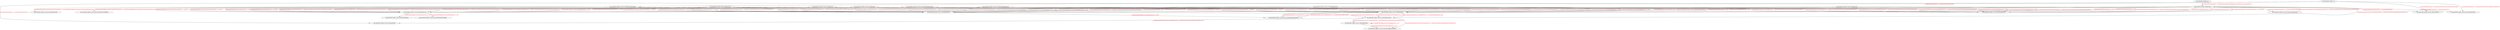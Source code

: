 digraph G {
com_farmerbb_taskbar_MainActivity -> com_farmerbb_taskbar_activity_ImportSettingsActivity [label="Lcom/farmerbb/taskbar/MainActivity;=>onCreate(Landroid/os/Bundle;)V", fontcolor="red"];
com_farmerbb_taskbar_MainActivity -> com_farmerbb_taskbar_activity_StartTaskbarActivity [label="Lcom/farmerbb/taskbar/MainActivity;=>a(Landroid/os/Bundle;)V", fontcolor="red"];
com_farmerbb_taskbar_MainActivity -> com_farmerbb_taskbar_activity_ShortcutActivity [label="Lcom/farmerbb/taskbar/MainActivity;=>a(Landroid/os/Bundle;)V", fontcolor="red"];
com_farmerbb_taskbar_MainActivity -> com_farmerbb_taskbar_service_TaskbarService [label="Lcom/farmerbb/taskbar/MainActivity;=>k()V", fontcolor="red"];
com_farmerbb_taskbar_MainActivity -> com_farmerbb_taskbar_service_StartMenuService [label="Lcom/farmerbb/taskbar/MainActivity;=>k()V", fontcolor="red"];
com_farmerbb_taskbar_MainActivity -> com_farmerbb_taskbar_service_DashboardService [label="Lcom/farmerbb/taskbar/MainActivity;=>k()V", fontcolor="red"];
com_farmerbb_taskbar_MainActivity -> com_farmerbb_taskbar_service_NotificationService [label="Lcom/farmerbb/taskbar/MainActivity;=>k()V", fontcolor="red"];
com_farmerbb_taskbar_MainActivity -> com_farmerbb_taskbar_service_TaskbarService [label="Lcom/farmerbb/taskbar/MainActivity;=>l()V", fontcolor="red"];
com_farmerbb_taskbar_MainActivity -> com_farmerbb_taskbar_service_StartMenuService [label="Lcom/farmerbb/taskbar/MainActivity;=>l()V", fontcolor="red"];
com_farmerbb_taskbar_MainActivity -> com_farmerbb_taskbar_service_DashboardService [label="Lcom/farmerbb/taskbar/MainActivity;=>l()V", fontcolor="red"];
com_farmerbb_taskbar_MainActivity -> com_farmerbb_taskbar_service_NotificationService [label="Lcom/farmerbb/taskbar/MainActivity;=>l()V", fontcolor="red"];
com_farmerbb_taskbar_activity_InvisibleActivityFreeform -> com_farmerbb_taskbar_service_TaskbarService [label="Lcom/farmerbb/taskbar/activity/InvisibleActivityFreeform;=>onStart()V", fontcolor="red"];
com_farmerbb_taskbar_activity_InvisibleActivityFreeform -> com_farmerbb_taskbar_service_StartMenuService [label="Lcom/farmerbb/taskbar/activity/InvisibleActivityFreeform;=>onStart()V", fontcolor="red"];
com_farmerbb_taskbar_activity_InvisibleActivityFreeform -> com_farmerbb_taskbar_service_DashboardService [label="Lcom/farmerbb/taskbar/activity/InvisibleActivityFreeform;=>onStart()V", fontcolor="red"];
com_farmerbb_taskbar_activity_InvisibleActivityFreeform -> com_farmerbb_taskbar_service_TaskbarService [label="Lcom/farmerbb/taskbar/activity/InvisibleActivityFreeform;=>onStop()V", fontcolor="red"];
com_farmerbb_taskbar_activity_InvisibleActivityFreeform -> com_farmerbb_taskbar_service_StartMenuService [label="Lcom/farmerbb/taskbar/activity/InvisibleActivityFreeform;=>onStop()V", fontcolor="red"];
com_farmerbb_taskbar_activity_InvisibleActivityFreeform -> com_farmerbb_taskbar_service_DashboardService [label="Lcom/farmerbb/taskbar/activity/InvisibleActivityFreeform;=>onStop()V", fontcolor="red"];
com_farmerbb_taskbar_activity_InvisibleActivityFreeform -> com_farmerbb_taskbar_activity_InvisibleActivityAlt [label="Lcom/farmerbb/taskbar/activity/InvisibleActivityFreeform;=>a(Lcom/farmerbb/taskbar/c/e;Landroid/content/SharedPreferences;)V", fontcolor="red"];
com_farmerbb_taskbar_activity_InvisibleActivityFreeform -> com_farmerbb_taskbar_activity_dark_InvisibleActivityAltDark [label="Lcom/farmerbb/taskbar/activity/InvisibleActivityFreeform;=>a(Lcom/farmerbb/taskbar/c/e;Landroid/content/SharedPreferences;)V", fontcolor="red"];
com_farmerbb_taskbar_activity_HomeActivity -> com_farmerbb_taskbar_service_TaskbarService [label="Lcom/farmerbb/taskbar/activity/HomeActivity;=>onStop()V", fontcolor="red"];
com_farmerbb_taskbar_activity_HomeActivity -> com_farmerbb_taskbar_service_StartMenuService [label="Lcom/farmerbb/taskbar/activity/HomeActivity;=>onStop()V", fontcolor="red"];
com_farmerbb_taskbar_activity_HomeActivity -> com_farmerbb_taskbar_service_DashboardService [label="Lcom/farmerbb/taskbar/activity/HomeActivity;=>onStop()V", fontcolor="red"];
com_farmerbb_taskbar_activity_HomeActivity -> com_farmerbb_taskbar_service_TaskbarService [label="Lcom/farmerbb/taskbar/activity/HomeActivity$1;=>onReceive(Landroid/content/Context;Landroid/content/Intent;)V", fontcolor="red"];
com_farmerbb_taskbar_activity_HomeActivity -> com_farmerbb_taskbar_service_StartMenuService [label="Lcom/farmerbb/taskbar/activity/HomeActivity$1;=>onReceive(Landroid/content/Context;Landroid/content/Intent;)V", fontcolor="red"];
com_farmerbb_taskbar_activity_HomeActivity -> com_farmerbb_taskbar_service_DashboardService [label="Lcom/farmerbb/taskbar/activity/HomeActivity$1;=>onReceive(Landroid/content/Context;Landroid/content/Intent;)V", fontcolor="red"];
com_farmerbb_taskbar_activity_HomeActivity -> com_farmerbb_taskbar_service_TaskbarService [label="Lcom/farmerbb/taskbar/activity/HomeActivity;=>d()V", fontcolor="red"];
com_farmerbb_taskbar_activity_HomeActivity -> com_farmerbb_taskbar_service_StartMenuService [label="Lcom/farmerbb/taskbar/activity/HomeActivity;=>d()V", fontcolor="red"];
com_farmerbb_taskbar_activity_HomeActivity -> com_farmerbb_taskbar_service_DashboardService [label="Lcom/farmerbb/taskbar/activity/HomeActivity;=>d()V", fontcolor="red"];
com_farmerbb_taskbar_service_NotificationService -> com_farmerbb_taskbar_MainActivity [label="Lcom/farmerbb/taskbar/service/NotificationService;=>onCreate()V", fontcolor="red"];
com_farmerbb_taskbar_receiver_BootReceiver -> com_farmerbb_taskbar_service_TaskbarService [label="Lcom/farmerbb/taskbar/receiver/BootReceiver;=>onReceive(Landroid/content/Context;Landroid/content/Intent;)V", fontcolor="red"];
com_farmerbb_taskbar_receiver_BootReceiver -> com_farmerbb_taskbar_service_StartMenuService [label="Lcom/farmerbb/taskbar/receiver/BootReceiver;=>onReceive(Landroid/content/Context;Landroid/content/Intent;)V", fontcolor="red"];
com_farmerbb_taskbar_receiver_BootReceiver -> com_farmerbb_taskbar_service_DashboardService [label="Lcom/farmerbb/taskbar/receiver/BootReceiver;=>onReceive(Landroid/content/Context;Landroid/content/Intent;)V", fontcolor="red"];
com_farmerbb_taskbar_receiver_BootReceiver -> com_farmerbb_taskbar_service_NotificationService [label="Lcom/farmerbb/taskbar/receiver/BootReceiver;=>onReceive(Landroid/content/Context;Landroid/content/Intent;)V", fontcolor="red"];
com_farmerbb_taskbar_receiver_QuitReceiver -> com_farmerbb_taskbar_service_TaskbarService [label="Lcom/farmerbb/taskbar/receiver/QuitReceiver;=>onReceive(Landroid/content/Context;Landroid/content/Intent;)V", fontcolor="red"];
com_farmerbb_taskbar_receiver_QuitReceiver -> com_farmerbb_taskbar_service_StartMenuService [label="Lcom/farmerbb/taskbar/receiver/QuitReceiver;=>onReceive(Landroid/content/Context;Landroid/content/Intent;)V", fontcolor="red"];
com_farmerbb_taskbar_receiver_QuitReceiver -> com_farmerbb_taskbar_service_DashboardService [label="Lcom/farmerbb/taskbar/receiver/QuitReceiver;=>onReceive(Landroid/content/Context;Landroid/content/Intent;)V", fontcolor="red"];
com_farmerbb_taskbar_receiver_QuitReceiver -> com_farmerbb_taskbar_service_NotificationService [label="Lcom/farmerbb/taskbar/receiver/QuitReceiver;=>onReceive(Landroid/content/Context;Landroid/content/Intent;)V", fontcolor="red"];
com_farmerbb_taskbar_receiver_StartReceiver -> com_farmerbb_taskbar_service_TaskbarService [label="Lcom/farmerbb/taskbar/receiver/StartReceiver;=>onReceive(Landroid/content/Context;Landroid/content/Intent;)V", fontcolor="red"];
com_farmerbb_taskbar_receiver_StartReceiver -> com_farmerbb_taskbar_service_StartMenuService [label="Lcom/farmerbb/taskbar/receiver/StartReceiver;=>onReceive(Landroid/content/Context;Landroid/content/Intent;)V", fontcolor="red"];
com_farmerbb_taskbar_receiver_StartReceiver -> com_farmerbb_taskbar_service_DashboardService [label="Lcom/farmerbb/taskbar/receiver/StartReceiver;=>onReceive(Landroid/content/Context;Landroid/content/Intent;)V", fontcolor="red"];
com_farmerbb_taskbar_receiver_StartReceiver -> com_farmerbb_taskbar_service_NotificationService [label="Lcom/farmerbb/taskbar/receiver/StartReceiver;=>onReceive(Landroid/content/Context;Landroid/content/Intent;)V", fontcolor="red"];
com_farmerbb_taskbar_receiver_ShowHideTaskbarReceiver -> com_farmerbb_taskbar_service_TaskbarService [label="Lcom/farmerbb/taskbar/receiver/ShowHideTaskbarReceiver;=>onReceive(Landroid/content/Context;Landroid/content/Intent;)V", fontcolor="red"];
com_farmerbb_taskbar_receiver_ShowHideTaskbarReceiver -> com_farmerbb_taskbar_service_StartMenuService [label="Lcom/farmerbb/taskbar/receiver/ShowHideTaskbarReceiver;=>onReceive(Landroid/content/Context;Landroid/content/Intent;)V", fontcolor="red"];
com_farmerbb_taskbar_receiver_ShowHideTaskbarReceiver -> com_farmerbb_taskbar_service_DashboardService [label="Lcom/farmerbb/taskbar/receiver/ShowHideTaskbarReceiver;=>onReceive(Landroid/content/Context;Landroid/content/Intent;)V", fontcolor="red"];
com_farmerbb_taskbar_receiver_ShowHideTaskbarReceiver -> com_farmerbb_taskbar_service_NotificationService [label="Lcom/farmerbb/taskbar/receiver/ShowHideTaskbarReceiver;=>onReceive(Landroid/content/Context;Landroid/content/Intent;)V", fontcolor="red"];
com_farmerbb_taskbar_receiver_PackageUpgradeReceiver -> com_farmerbb_taskbar_service_TaskbarService [label="Lcom/farmerbb/taskbar/receiver/PackageUpgradeReceiver;=>onReceive(Landroid/content/Context;Landroid/content/Intent;)V", fontcolor="red"];
com_farmerbb_taskbar_receiver_PackageUpgradeReceiver -> com_farmerbb_taskbar_service_StartMenuService [label="Lcom/farmerbb/taskbar/receiver/PackageUpgradeReceiver;=>onReceive(Landroid/content/Context;Landroid/content/Intent;)V", fontcolor="red"];
com_farmerbb_taskbar_receiver_PackageUpgradeReceiver -> com_farmerbb_taskbar_service_DashboardService [label="Lcom/farmerbb/taskbar/receiver/PackageUpgradeReceiver;=>onReceive(Landroid/content/Context;Landroid/content/Intent;)V", fontcolor="red"];
com_farmerbb_taskbar_receiver_PackageUpgradeReceiver -> com_farmerbb_taskbar_service_NotificationService [label="Lcom/farmerbb/taskbar/receiver/PackageUpgradeReceiver;=>onReceive(Landroid/content/Context;Landroid/content/Intent;)V", fontcolor="red"];
com_farmerbb_taskbar_activity_ImportSettingsActivity -> com_farmerbb_taskbar_MainActivity [label="Lcom/farmerbb/taskbar/activity/ImportSettingsActivity$1;=>onReceive(Landroid/content/Context;Landroid/content/Intent;)V", fontcolor="red"];
com_farmerbb_taskbar_activity_ContextMenuActivity -> com_farmerbb_taskbar_activity_DummyActivity [label="Lcom/farmerbb/taskbar/activity/ContextMenuActivity;=>onPreferenceClick(Landroid/preference/Preference;)Z", fontcolor="red"];
com_farmerbb_taskbar_activity_ContextMenuActivity -> com_farmerbb_taskbar_MainActivity [label="Lcom/farmerbb/taskbar/activity/ContextMenuActivity;=>onPreferenceClick(Landroid/preference/Preference;)Z", fontcolor="red"];
com_farmerbb_taskbar_activity_ContextMenuActivity -> com_farmerbb_taskbar_activity_SelectAppActivity [label="Lcom/farmerbb/taskbar/activity/ContextMenuActivity;=>onPreferenceClick(Landroid/preference/Preference;)Z", fontcolor="red"];
com_farmerbb_taskbar_activity_ContextMenuActivity -> com_farmerbb_taskbar_activity_dark_SelectAppActivityDark [label="Lcom/farmerbb/taskbar/activity/ContextMenuActivity;=>onPreferenceClick(Landroid/preference/Preference;)Z", fontcolor="red"];
com_farmerbb_taskbar_b_p -> com_farmerbb_taskbar_MainActivity [label="Lcom/farmerbb/taskbar/b/p$1;=>onPreferenceChange(Landroid/preference/Preference;Ljava/lang/Object;)Z", fontcolor="red"];
com_farmerbb_taskbar_c_p -> com_farmerbb_taskbar_activity_ShortcutActivity [label="Lcom/farmerbb/taskbar/c/p;=>k(Landroid/content/Context;)Landroid/content/Intent;", fontcolor="red"];
com_farmerbb_taskbar_c_p -> com_farmerbb_taskbar_activity_StartTaskbarActivity [label="Lcom/farmerbb/taskbar/c/p;=>l(Landroid/content/Context;)Landroid/content/Intent;", fontcolor="red"];
com_farmerbb_taskbar_c_p -> com_farmerbb_taskbar_activity_InvisibleActivityFreeform [label="Lcom/farmerbb/taskbar/c/p;=>a(Landroid/content/Context;ZZ)V", fontcolor="red"];
com_farmerbb_taskbar_c_p -> com_farmerbb_taskbar_activity_DummyActivity [label="Lcom/farmerbb/taskbar/c/p;=>c(Landroid/content/Context;)V", fontcolor="red"];
com_farmerbb_taskbar_service_DashboardService -> com_farmerbb_taskbar_activity_DashboardActivity [label="Lcom/farmerbb/taskbar/service/DashboardService;=>d()V", fontcolor="red"];
com_farmerbb_taskbar_service_DashboardService -> com_farmerbb_taskbar_activity_dark_DashboardActivityDark [label="Lcom/farmerbb/taskbar/service/DashboardService;=>d()V", fontcolor="red"];
com_farmerbb_taskbar_service_TaskbarService -> com_farmerbb_taskbar_activity_ContextMenuActivity [label="Lcom/farmerbb/taskbar/service/TaskbarService;=>k()V", fontcolor="red"];
com_farmerbb_taskbar_service_TaskbarService -> com_farmerbb_taskbar_activity_dark_ContextMenuActivityDark [label="Lcom/farmerbb/taskbar/service/TaskbarService;=>k()V", fontcolor="red"];
com_farmerbb_taskbar_service_TaskbarService -> com_farmerbb_taskbar_activity_ContextMenuActivity [label="Lcom/farmerbb/taskbar/service/TaskbarService;=>a(Lcom/farmerbb/taskbar/c/a;[I)V", fontcolor="red"];
com_farmerbb_taskbar_service_TaskbarService -> com_farmerbb_taskbar_activity_dark_ContextMenuActivityDark [label="Lcom/farmerbb/taskbar/service/TaskbarService;=>a(Lcom/farmerbb/taskbar/c/a;[I)V", fontcolor="red"];
com_farmerbb_taskbar_activity_IconPackApplyActivity -> com_farmerbb_taskbar_service_TaskbarService [label="Lcom/farmerbb/taskbar/activity/IconPackApplyActivity;=>b(Z)V", fontcolor="red"];
com_farmerbb_taskbar_activity_IconPackApplyActivity -> com_farmerbb_taskbar_service_StartMenuService [label="Lcom/farmerbb/taskbar/activity/IconPackApplyActivity;=>b(Z)V", fontcolor="red"];
com_farmerbb_taskbar_activity_IconPackApplyActivity -> com_farmerbb_taskbar_service_DashboardService [label="Lcom/farmerbb/taskbar/activity/IconPackApplyActivity;=>b(Z)V", fontcolor="red"];
com_farmerbb_taskbar_activity_IconPackApplyActivity -> com_farmerbb_taskbar_service_NotificationService [label="Lcom/farmerbb/taskbar/activity/IconPackApplyActivity;=>b(Z)V", fontcolor="red"];
com_farmerbb_taskbar_activity_IconPackApplyActivity -> com_farmerbb_taskbar_service_TaskbarService [label="Lcom/farmerbb/taskbar/activity/IconPackApplyActivity;=>a(Z)V", fontcolor="red"];
com_farmerbb_taskbar_activity_IconPackApplyActivity -> com_farmerbb_taskbar_service_StartMenuService [label="Lcom/farmerbb/taskbar/activity/IconPackApplyActivity;=>a(Z)V", fontcolor="red"];
com_farmerbb_taskbar_activity_IconPackApplyActivity -> com_farmerbb_taskbar_service_DashboardService [label="Lcom/farmerbb/taskbar/activity/IconPackApplyActivity;=>a(Z)V", fontcolor="red"];
com_farmerbb_taskbar_activity_IconPackApplyActivity -> com_farmerbb_taskbar_service_NotificationService [label="Lcom/farmerbb/taskbar/activity/IconPackApplyActivity;=>a(Z)V", fontcolor="red"];
com_farmerbb_taskbar_activity_SelectAppActivity -> com_farmerbb_taskbar_activity_SelectAppActivity [label="Lcom/farmerbb/taskbar/activity/SelectAppActivity;=>j()V", fontcolor="red"];
com_farmerbb_taskbar_activity_SelectAppActivity -> com_farmerbb_taskbar_activity_dark_SelectAppActivityDark [label="Lcom/farmerbb/taskbar/activity/SelectAppActivity;=>j()V", fontcolor="red"];
com_farmerbb_taskbar_service_StartMenuService -> com_farmerbb_taskbar_activity_ContextMenuActivity [label="Lcom/farmerbb/taskbar/service/StartMenuService;=>a([I)V", fontcolor="red"];
com_farmerbb_taskbar_service_StartMenuService -> com_farmerbb_taskbar_activity_dark_ContextMenuActivityDark [label="Lcom/farmerbb/taskbar/service/StartMenuService;=>a([I)V", fontcolor="red"];
}